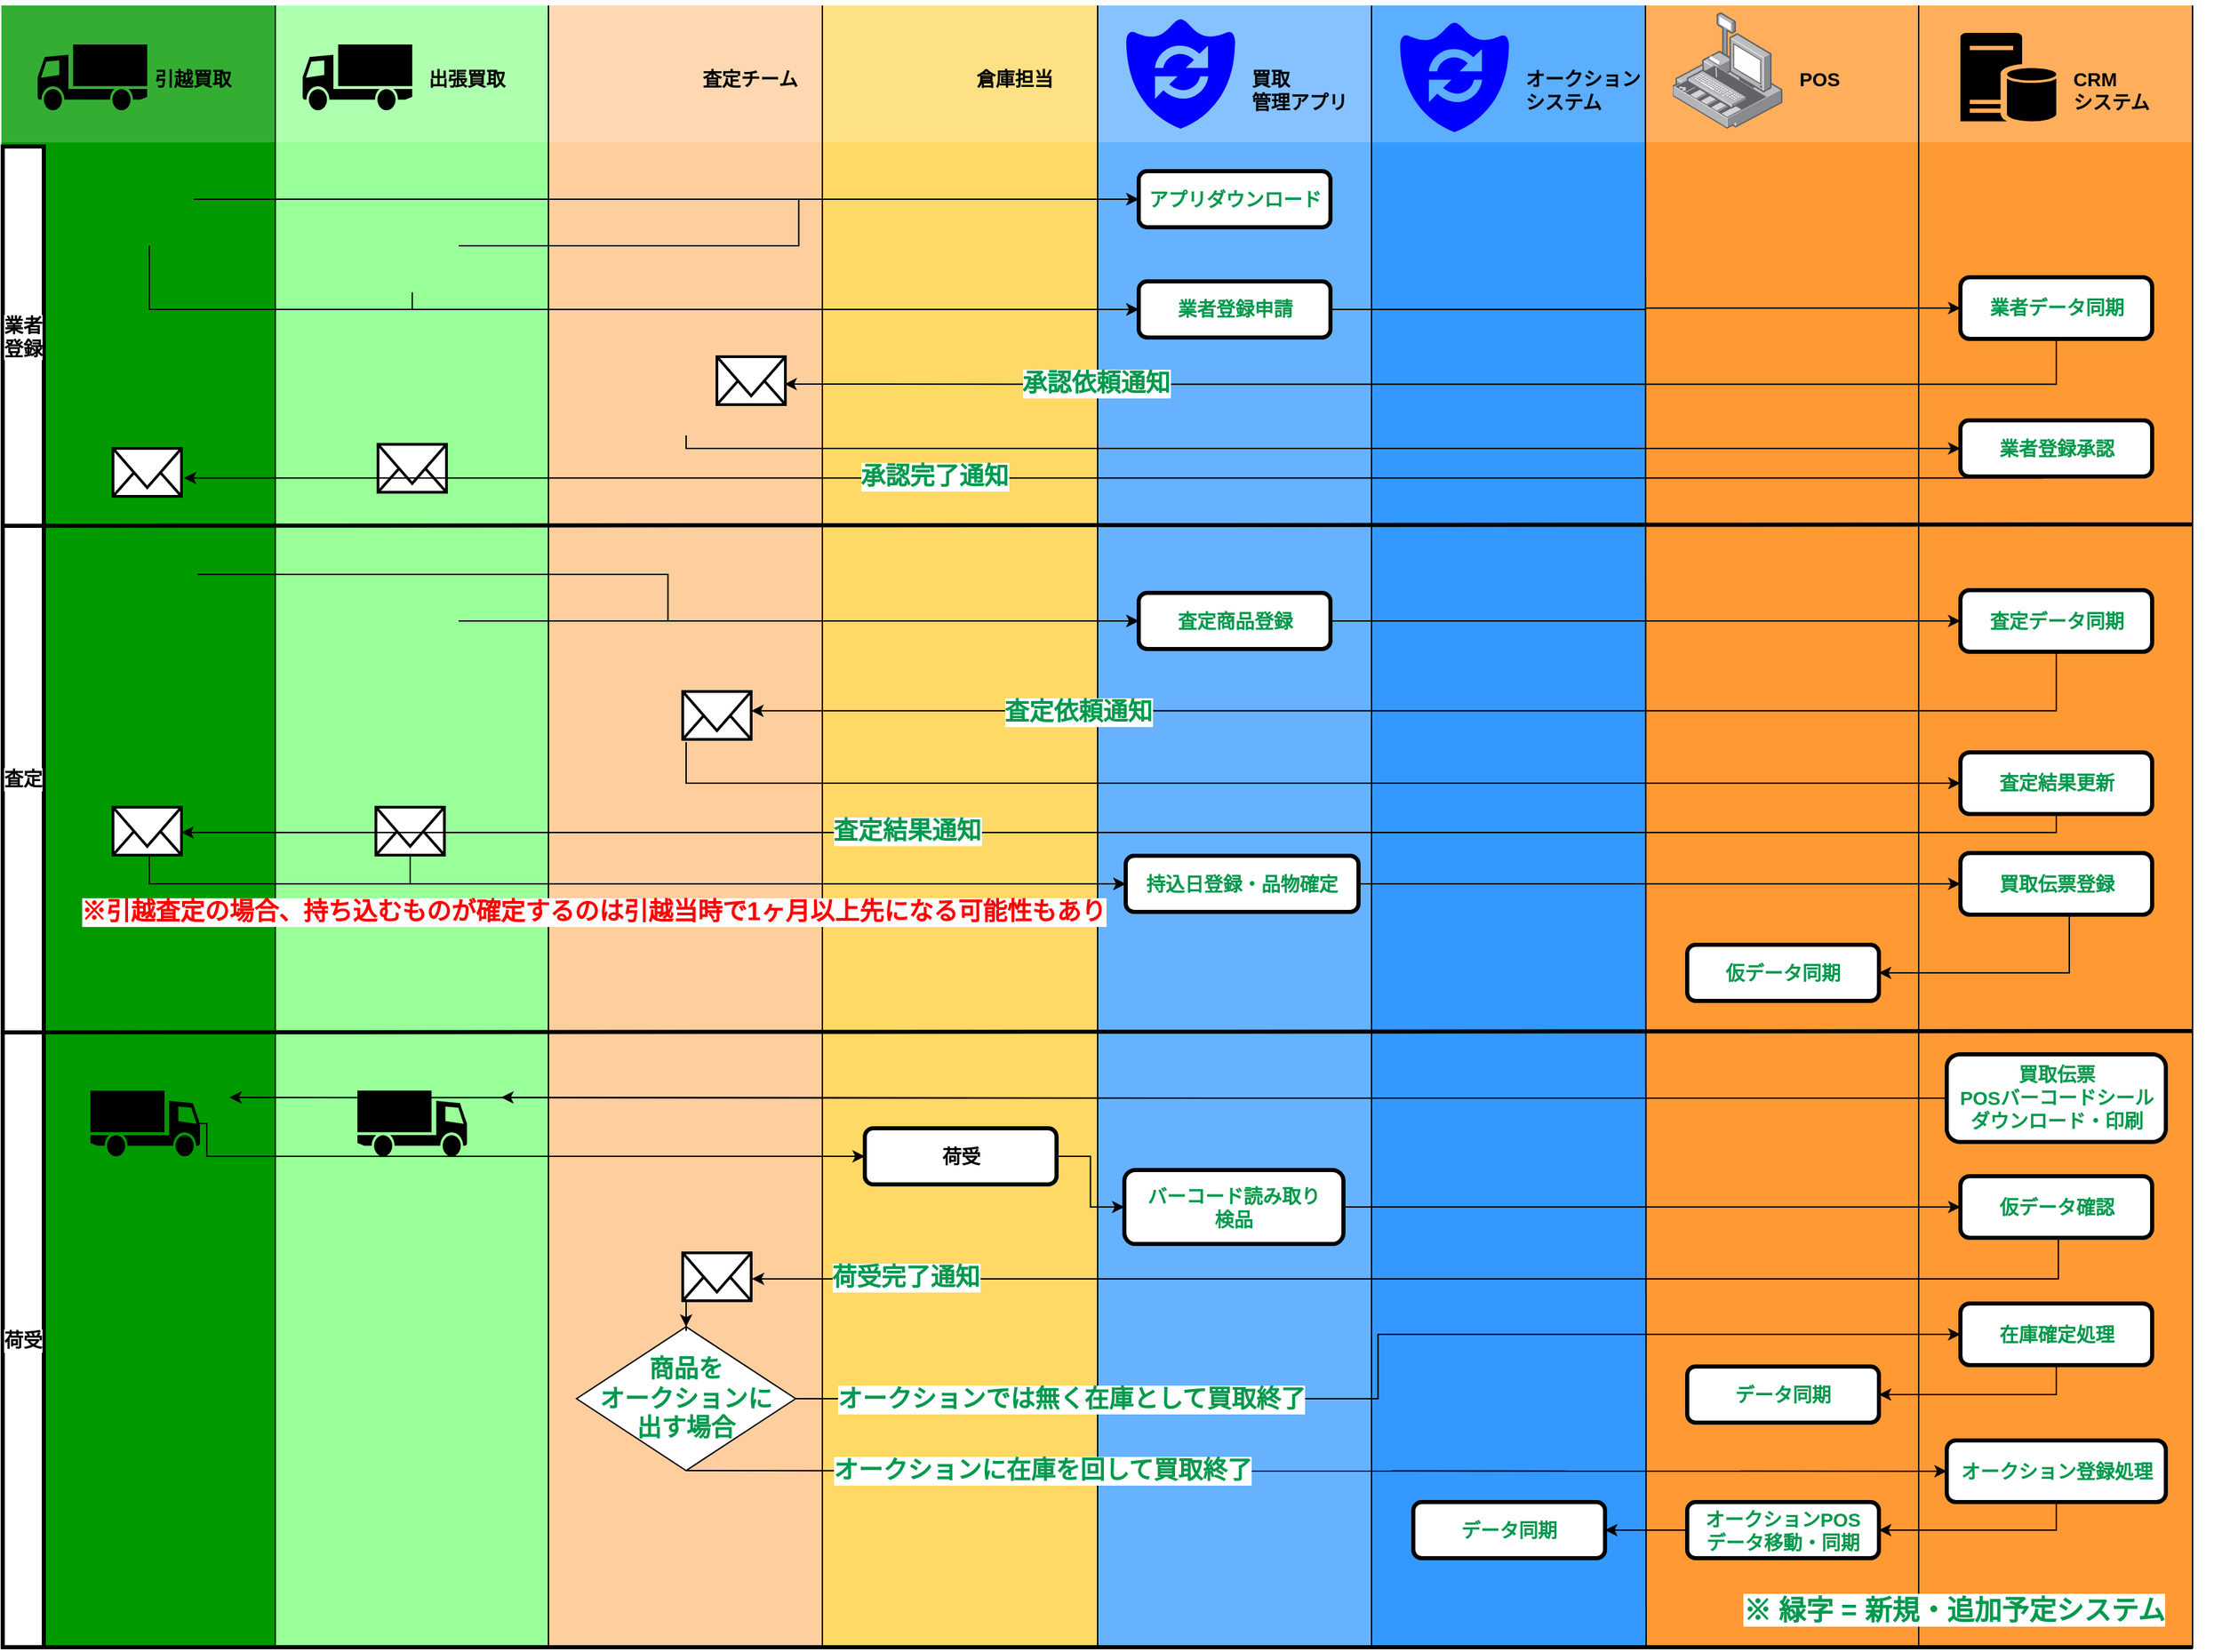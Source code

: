 <mxfile version="11.1.4" type="github"><diagram id="za8MhXIXPKN2aP06DoR2" name="Page-1"><mxGraphModel dx="1577" dy="2720" grid="1" gridSize="10" guides="1" tooltips="1" connect="1" arrows="1" fold="1" page="1" pageScale="1" pageWidth="1169" pageHeight="826" math="0" shadow="0"><root><mxCell id="0"/><mxCell id="1" parent="0"/><mxCell id="djTdqgTqJG-qwQicNYeu-90" value="" style="group" parent="1" vertex="1" connectable="0"><mxGeometry x="1200.5" y="-826" width="238.5" height="1134" as="geometry"/></mxCell><mxCell id="djTdqgTqJG-qwQicNYeu-91" value="" style="whiteSpace=wrap;html=1;labelBackgroundColor=#ffffff;fontSize=14;fontColor=#0000FF;align=left;strokeColor=none;fillColor=#FF9933;" parent="djTdqgTqJG-qwQicNYeu-90" vertex="1"><mxGeometry width="200" height="1200" as="geometry"/></mxCell><mxCell id="djTdqgTqJG-qwQicNYeu-92" value="" style="whiteSpace=wrap;html=1;labelBackgroundColor=#ffffff;fillColor=#FFFFFF;fontSize=14;fontColor=#FFFFFF;align=left;strokeColor=none;opacity=20;" parent="djTdqgTqJG-qwQicNYeu-90" vertex="1"><mxGeometry width="200" height="100" as="geometry"/></mxCell><mxCell id="djTdqgTqJG-qwQicNYeu-93" value="" style="endArrow=none;html=1;fontSize=14;fontColor=#0000FF;" parent="djTdqgTqJG-qwQicNYeu-90" edge="1"><mxGeometry width="50" height="50" relative="1" as="geometry"><mxPoint x="199.5" y="1200" as="sourcePoint"/><mxPoint x="199.5" as="targetPoint"/></mxGeometry></mxCell><mxCell id="djTdqgTqJG-qwQicNYeu-94" value="POS" style="text;html=1;resizable=0;points=[];autosize=1;align=left;verticalAlign=top;spacingTop=-4;fontSize=14;fontColor=#000000;fontStyle=1" parent="djTdqgTqJG-qwQicNYeu-90" vertex="1"><mxGeometry x="110" y="42.5" width="50" height="20" as="geometry"/></mxCell><mxCell id="djTdqgTqJG-qwQicNYeu-95" value="" style="points=[];aspect=fixed;html=1;align=center;shadow=0;dashed=0;image;image=img/lib/allied_telesis/security/POS.svg;fillColor=#009900;fontColor=#000000;fontStyle=1" parent="djTdqgTqJG-qwQicNYeu-90" vertex="1"><mxGeometry x="20" y="5" width="80" height="85" as="geometry"/></mxCell><mxCell id="pEL40fLpuedjzxkIdUx2-95" value="仮データ同期" style="rounded=1;whiteSpace=wrap;html=1;labelBackgroundColor=#ffffff;strokeWidth=3;fillColor=#FFFFFF;gradientColor=none;fontSize=14;fontColor=#00994D;align=center;fontStyle=1" vertex="1" parent="djTdqgTqJG-qwQicNYeu-90"><mxGeometry x="30.5" y="686" width="140" height="41" as="geometry"/></mxCell><mxCell id="pEL40fLpuedjzxkIdUx2-128" value="データ同期" style="rounded=1;whiteSpace=wrap;html=1;labelBackgroundColor=#ffffff;strokeWidth=3;fillColor=#FFFFFF;gradientColor=none;fontSize=14;fontColor=#00994D;align=center;fontStyle=1" vertex="1" parent="djTdqgTqJG-qwQicNYeu-90"><mxGeometry x="30.5" y="994" width="140" height="41" as="geometry"/></mxCell><mxCell id="pEL40fLpuedjzxkIdUx2-134" value="オークションPOS&lt;br&gt;データ移動・同期" style="rounded=1;whiteSpace=wrap;html=1;labelBackgroundColor=#ffffff;strokeWidth=3;fillColor=#FFFFFF;gradientColor=none;fontSize=14;fontColor=#00994D;align=center;fontStyle=1" vertex="1" parent="djTdqgTqJG-qwQicNYeu-90"><mxGeometry x="30.5" y="1093" width="140" height="41" as="geometry"/></mxCell><mxCell id="pEL40fLpuedjzxkIdUx2-1" value="" style="group" vertex="1" connectable="0" parent="1"><mxGeometry x="600" y="-826" width="200" height="1050" as="geometry"/></mxCell><mxCell id="pEL40fLpuedjzxkIdUx2-6" value="" style="endArrow=none;html=1;fontSize=14;fontColor=#0000FF;" edge="1" parent="pEL40fLpuedjzxkIdUx2-1"><mxGeometry width="50" height="50" relative="1" as="geometry"><mxPoint x="400.5" y="825" as="sourcePoint"/><mxPoint x="400.5" as="targetPoint"/></mxGeometry></mxCell><mxCell id="pEL40fLpuedjzxkIdUx2-2" value="" style="whiteSpace=wrap;html=1;labelBackgroundColor=#ffffff;fontSize=14;fontColor=#0000FF;align=left;strokeColor=none;fillColor=#FFD966;" vertex="1" parent="pEL40fLpuedjzxkIdUx2-1"><mxGeometry width="200" height="1200" as="geometry"/></mxCell><mxCell id="pEL40fLpuedjzxkIdUx2-3" value="" style="whiteSpace=wrap;html=1;labelBackgroundColor=#ffffff;fillColor=#FFFFFF;fontSize=14;fontColor=#FFFFFF;align=left;strokeColor=none;opacity=20;" vertex="1" parent="pEL40fLpuedjzxkIdUx2-1"><mxGeometry width="200" height="100" as="geometry"/></mxCell><mxCell id="pEL40fLpuedjzxkIdUx2-4" value="" style="shape=image;html=1;verticalAlign=top;verticalLabelPosition=bottom;labelBackgroundColor=#ffffff;imageAspect=0;aspect=fixed;image=https://cdn3.iconfinder.com/data/icons/whisky-break/90/warehouse-128.png;fontStyle=1;imageBackground=none;" vertex="1" parent="pEL40fLpuedjzxkIdUx2-1"><mxGeometry x="20" y="12.5" width="80" height="80" as="geometry"/></mxCell><mxCell id="pEL40fLpuedjzxkIdUx2-5" value="倉庫担当" style="text;html=1;resizable=0;points=[];autosize=1;align=left;verticalAlign=top;spacingTop=-4;fontSize=14;fontColor=#000000;fontStyle=1" vertex="1" parent="pEL40fLpuedjzxkIdUx2-1"><mxGeometry x="110" y="42.5" width="70" height="20" as="geometry"/></mxCell><mxCell id="djTdqgTqJG-qwQicNYeu-96" value="" style="whiteSpace=wrap;html=1;labelBackgroundColor=#ffffff;fontSize=14;fontColor=#0000FF;align=left;strokeColor=none;fillColor=#3399FF;" parent="1" vertex="1"><mxGeometry x="1001" y="-826" width="200" height="1200" as="geometry"/></mxCell><mxCell id="djTdqgTqJG-qwQicNYeu-212" value="" style="group" parent="1" vertex="1" connectable="0"><mxGeometry x="1400.5" y="-826" width="220" height="1176.5" as="geometry"/></mxCell><mxCell id="djTdqgTqJG-qwQicNYeu-213" value="" style="group" parent="djTdqgTqJG-qwQicNYeu-212" vertex="1" connectable="0"><mxGeometry width="220" height="1176.5" as="geometry"/></mxCell><mxCell id="djTdqgTqJG-qwQicNYeu-214" value="" style="whiteSpace=wrap;html=1;labelBackgroundColor=#ffffff;fontSize=14;fontColor=#0000FF;align=left;strokeColor=none;fillColor=#FF9933;" parent="djTdqgTqJG-qwQicNYeu-213" vertex="1"><mxGeometry width="200" height="1200" as="geometry"/></mxCell><mxCell id="djTdqgTqJG-qwQicNYeu-215" value="" style="whiteSpace=wrap;html=1;labelBackgroundColor=#ffffff;fillColor=#FFFFFF;fontSize=14;fontColor=#FFFFFF;align=left;strokeColor=none;opacity=20;" parent="djTdqgTqJG-qwQicNYeu-213" vertex="1"><mxGeometry width="200" height="100" as="geometry"/></mxCell><mxCell id="djTdqgTqJG-qwQicNYeu-217" value="CRM&lt;br&gt;システム" style="text;html=1;resizable=0;points=[];autosize=1;align=left;verticalAlign=top;spacingTop=-4;fontSize=14;fontColor=#000000;fontStyle=1" parent="djTdqgTqJG-qwQicNYeu-213" vertex="1"><mxGeometry x="110" y="42.5" width="70" height="40" as="geometry"/></mxCell><mxCell id="djTdqgTqJG-qwQicNYeu-218" value="" style="shadow=0;dashed=0;html=1;labelPosition=center;verticalLabelPosition=bottom;verticalAlign=top;align=center;shape=mxgraph.mscae.enterprise.database_server;fillColor=#000000;strokeColor=none;labelBackgroundColor=#ffffff;fontSize=14;fontColor=#000000;" parent="djTdqgTqJG-qwQicNYeu-213" vertex="1"><mxGeometry x="30" y="20" width="70" height="65" as="geometry"/></mxCell><mxCell id="djTdqgTqJG-qwQicNYeu-216" value="" style="endArrow=none;html=1;fontSize=14;fontColor=#0000FF;" parent="djTdqgTqJG-qwQicNYeu-213" edge="1"><mxGeometry width="50" height="50" relative="1" as="geometry"><mxPoint x="199.5" y="1200" as="sourcePoint"/><mxPoint x="199.5" as="targetPoint"/></mxGeometry></mxCell><mxCell id="pEL40fLpuedjzxkIdUx2-40" value="買取伝票登録" style="rounded=1;whiteSpace=wrap;html=1;labelBackgroundColor=#ffffff;strokeWidth=3;fillColor=#FFFFFF;gradientColor=none;fontSize=14;fontColor=#00994D;align=center;fontStyle=1" vertex="1" parent="djTdqgTqJG-qwQicNYeu-213"><mxGeometry x="30" y="619" width="140" height="45" as="geometry"/></mxCell><mxCell id="pEL40fLpuedjzxkIdUx2-42" value="査定データ同期" style="rounded=1;whiteSpace=wrap;html=1;labelBackgroundColor=#ffffff;strokeWidth=3;fillColor=#FFFFFF;gradientColor=none;fontSize=14;fontColor=#00994D;align=center;fontStyle=1" vertex="1" parent="djTdqgTqJG-qwQicNYeu-213"><mxGeometry x="30" y="427" width="140" height="45" as="geometry"/></mxCell><mxCell id="pEL40fLpuedjzxkIdUx2-45" value="査定結果更新" style="rounded=1;whiteSpace=wrap;html=1;labelBackgroundColor=#ffffff;strokeWidth=3;fillColor=#FFFFFF;gradientColor=none;fontSize=14;fontColor=#00994D;align=center;fontStyle=1" vertex="1" parent="djTdqgTqJG-qwQicNYeu-213"><mxGeometry x="30" y="545.5" width="140" height="45" as="geometry"/></mxCell><mxCell id="pEL40fLpuedjzxkIdUx2-65" value="業者データ同期" style="rounded=1;whiteSpace=wrap;html=1;labelBackgroundColor=#ffffff;strokeWidth=3;fillColor=#FFFFFF;gradientColor=none;fontSize=14;fontColor=#00994D;align=center;fontStyle=1" vertex="1" parent="djTdqgTqJG-qwQicNYeu-213"><mxGeometry x="30" y="198.5" width="140" height="45" as="geometry"/></mxCell><mxCell id="pEL40fLpuedjzxkIdUx2-87" value="買取伝票&lt;br&gt;POSバーコードシール&lt;br&gt;ダウンロード・印刷" style="rounded=1;whiteSpace=wrap;html=1;labelBackgroundColor=#ffffff;strokeWidth=3;fillColor=#FFFFFF;gradientColor=none;fontSize=14;fontColor=#00994D;align=center;fontStyle=1" vertex="1" parent="djTdqgTqJG-qwQicNYeu-213"><mxGeometry x="20" y="766" width="160" height="64" as="geometry"/></mxCell><mxCell id="pEL40fLpuedjzxkIdUx2-109" value="仮データ確認" style="rounded=1;whiteSpace=wrap;html=1;labelBackgroundColor=#ffffff;strokeWidth=3;fillColor=#FFFFFF;gradientColor=none;fontSize=14;fontColor=#00994D;align=center;fontStyle=1" vertex="1" parent="djTdqgTqJG-qwQicNYeu-213"><mxGeometry x="30" y="855" width="140" height="45" as="geometry"/></mxCell><mxCell id="pEL40fLpuedjzxkIdUx2-69" value="業者登録承認" style="rounded=1;whiteSpace=wrap;html=1;labelBackgroundColor=#ffffff;strokeWidth=3;fillColor=#FFFFFF;gradientColor=none;fontSize=14;fontColor=#00994D;align=center;fontStyle=1" vertex="1" parent="djTdqgTqJG-qwQicNYeu-213"><mxGeometry x="30" y="303" width="140" height="41" as="geometry"/></mxCell><mxCell id="djTdqgTqJG-qwQicNYeu-372" value="※ 緑字 = 新規・追加予定システム" style="text;html=1;resizable=0;points=[];autosize=1;align=right;verticalAlign=top;spacingTop=-4;fontSize=20;fontColor=#00994D;fontStyle=1;labelBackgroundColor=#ffffff;" parent="djTdqgTqJG-qwQicNYeu-213" vertex="1"><mxGeometry x="-50" y="1156.5" width="230" height="20" as="geometry"/></mxCell><mxCell id="pEL40fLpuedjzxkIdUx2-125" value="在庫確定処理" style="rounded=1;whiteSpace=wrap;html=1;labelBackgroundColor=#ffffff;strokeWidth=3;fillColor=#FFFFFF;gradientColor=none;fontSize=14;fontColor=#00994D;align=center;fontStyle=1" vertex="1" parent="djTdqgTqJG-qwQicNYeu-213"><mxGeometry x="30" y="948" width="140" height="45" as="geometry"/></mxCell><mxCell id="pEL40fLpuedjzxkIdUx2-130" value="オークション登録処理" style="rounded=1;whiteSpace=wrap;html=1;labelBackgroundColor=#ffffff;strokeWidth=3;fillColor=#FFFFFF;gradientColor=none;fontSize=14;fontColor=#00994D;align=center;fontStyle=1" vertex="1" parent="djTdqgTqJG-qwQicNYeu-213"><mxGeometry x="20" y="1048" width="160" height="45" as="geometry"/></mxCell><mxCell id="djTdqgTqJG-qwQicNYeu-97" value="" style="group" parent="1" vertex="1" connectable="0"><mxGeometry x="801" y="-826" width="200" height="780.5" as="geometry"/></mxCell><mxCell id="djTdqgTqJG-qwQicNYeu-98" value="" style="whiteSpace=wrap;html=1;labelBackgroundColor=#ffffff;fontSize=14;fontColor=#0000FF;align=left;strokeColor=none;fillColor=#66B2FF;" parent="djTdqgTqJG-qwQicNYeu-97" vertex="1"><mxGeometry width="200" height="1200" as="geometry"/></mxCell><mxCell id="djTdqgTqJG-qwQicNYeu-99" value="" style="whiteSpace=wrap;html=1;labelBackgroundColor=#ffffff;fillColor=#FFFFFF;fontSize=14;fontColor=#FFFFFF;align=left;strokeColor=none;opacity=20;" parent="djTdqgTqJG-qwQicNYeu-97" vertex="1"><mxGeometry width="200" height="100" as="geometry"/></mxCell><mxCell id="djTdqgTqJG-qwQicNYeu-100" value="" style="pointerEvents=1;shadow=0;dashed=0;html=1;strokeColor=none;labelPosition=center;verticalLabelPosition=bottom;verticalAlign=top;align=center;shape=mxgraph.mscae.oms.system_update;fillColor=#0000FF;fontColor=#009900;fontStyle=1" parent="djTdqgTqJG-qwQicNYeu-97" vertex="1"><mxGeometry x="20" y="10" width="80" height="80" as="geometry"/></mxCell><mxCell id="djTdqgTqJG-qwQicNYeu-101" value="" style="endArrow=none;html=1;fontSize=14;fontColor=#0000FF;" parent="djTdqgTqJG-qwQicNYeu-97" edge="1"><mxGeometry width="50" height="50" relative="1" as="geometry"><mxPoint x="199.5" y="1200" as="sourcePoint"/><mxPoint x="199.5" as="targetPoint"/></mxGeometry></mxCell><mxCell id="djTdqgTqJG-qwQicNYeu-102" value="" style="shape=image;html=1;verticalAlign=top;verticalLabelPosition=bottom;labelBackgroundColor=#ffffff;imageAspect=0;aspect=fixed;image=https://cdn0.iconfinder.com/data/icons/google-material-design-3-0/48/ic_fiber_new_48px-128.png;strokeWidth=3;fillColor=#FFFFFF;gradientColor=none;fontSize=14;fontColor=#FF0000;align=center;" parent="djTdqgTqJG-qwQicNYeu-97" vertex="1"><mxGeometry x="142" y="-3.5" width="56" height="56" as="geometry"/></mxCell><mxCell id="pEL40fLpuedjzxkIdUx2-37" value="持込日登録・品物確定" style="rounded=1;whiteSpace=wrap;html=1;labelBackgroundColor=#ffffff;strokeWidth=3;fillColor=#FFFFFF;gradientColor=none;fontSize=14;fontColor=#00994D;align=center;fontStyle=1" vertex="1" parent="djTdqgTqJG-qwQicNYeu-97"><mxGeometry x="20" y="621" width="170" height="41" as="geometry"/></mxCell><mxCell id="pEL40fLpuedjzxkIdUx2-50" value="アプリダウンロード" style="rounded=1;whiteSpace=wrap;html=1;labelBackgroundColor=#ffffff;strokeWidth=3;fillColor=#FFFFFF;gradientColor=none;fontSize=14;fontColor=#00994D;align=center;fontStyle=1" vertex="1" parent="djTdqgTqJG-qwQicNYeu-97"><mxGeometry x="29.5" y="121" width="140" height="41" as="geometry"/></mxCell><mxCell id="pEL40fLpuedjzxkIdUx2-55" value="業者登録申請" style="rounded=1;whiteSpace=wrap;html=1;labelBackgroundColor=#ffffff;strokeWidth=3;fillColor=#FFFFFF;gradientColor=none;fontSize=14;fontColor=#00994D;align=center;fontStyle=1" vertex="1" parent="djTdqgTqJG-qwQicNYeu-97"><mxGeometry x="29.5" y="201.5" width="140" height="41" as="geometry"/></mxCell><mxCell id="djTdqgTqJG-qwQicNYeu-104" value="" style="group" parent="1" vertex="1" connectable="0"><mxGeometry x="400" y="-826" width="200" height="1105" as="geometry"/></mxCell><mxCell id="djTdqgTqJG-qwQicNYeu-105" value="" style="whiteSpace=wrap;html=1;labelBackgroundColor=#ffffff;fontSize=14;fontColor=#0000FF;align=left;strokeColor=none;fillColor=#FFCE9F;" parent="djTdqgTqJG-qwQicNYeu-104" vertex="1"><mxGeometry width="200" height="1200" as="geometry"/></mxCell><mxCell id="djTdqgTqJG-qwQicNYeu-106" value="" style="whiteSpace=wrap;html=1;labelBackgroundColor=#ffffff;fillColor=#FFFFFF;fontSize=14;fontColor=#FFFFFF;align=left;strokeColor=none;opacity=20;" parent="djTdqgTqJG-qwQicNYeu-104" vertex="1"><mxGeometry width="200" height="100" as="geometry"/></mxCell><mxCell id="djTdqgTqJG-qwQicNYeu-108" value="査定チーム" style="text;html=1;resizable=0;points=[];autosize=1;align=left;verticalAlign=top;spacingTop=-4;fontSize=14;fontColor=#000000;fontStyle=1" parent="djTdqgTqJG-qwQicNYeu-104" vertex="1"><mxGeometry x="110" y="42.5" width="90" height="20" as="geometry"/></mxCell><mxCell id="djTdqgTqJG-qwQicNYeu-109" value="" style="endArrow=none;html=1;fontSize=14;fontColor=#0000FF;" parent="djTdqgTqJG-qwQicNYeu-104" edge="1"><mxGeometry width="50" height="50" relative="1" as="geometry"><mxPoint x="400.5" y="1200" as="sourcePoint"/><mxPoint x="400.5" as="targetPoint"/></mxGeometry></mxCell><mxCell id="pEL40fLpuedjzxkIdUx2-13" value="" style="shape=image;html=1;verticalAlign=top;verticalLabelPosition=bottom;labelBackgroundColor=#ffffff;imageAspect=0;aspect=fixed;image=https://cdn2.iconfinder.com/data/icons/property-agent-real-estate/235/property-agent-010-128.png" vertex="1" parent="djTdqgTqJG-qwQicNYeu-104"><mxGeometry x="38" y="21.5" width="62" height="62" as="geometry"/></mxCell><mxCell id="pEL40fLpuedjzxkIdUx2-19" value="" style="shape=image;html=1;verticalAlign=top;verticalLabelPosition=bottom;labelBackgroundColor=#ffffff;imageAspect=0;aspect=fixed;image=https://cdn4.iconfinder.com/data/icons/ionicons/512/icon-person-128.png;fillColor=#FFCE9F;" vertex="1" parent="djTdqgTqJG-qwQicNYeu-104"><mxGeometry x="66" y="470" width="68" height="68" as="geometry"/></mxCell><mxCell id="MJPMEIE7Na582U3SJGC7-11" value="" style="html=1;verticalLabelPosition=bottom;align=center;labelBackgroundColor=#ffffff;verticalAlign=top;strokeWidth=2;strokeColor=#000000;fillColor=#ffffff;shadow=0;dashed=0;shape=mxgraph.ios7.icons.mail;fontSize=14;fontColor=#000000;" parent="djTdqgTqJG-qwQicNYeu-104" vertex="1"><mxGeometry x="97.5" y="501" width="50" height="35" as="geometry"/></mxCell><mxCell id="pEL40fLpuedjzxkIdUx2-63" value="" style="shape=image;html=1;verticalAlign=top;verticalLabelPosition=bottom;labelBackgroundColor=#ffffff;imageAspect=0;aspect=fixed;image=https://cdn4.iconfinder.com/data/icons/ionicons/512/icon-person-128.png;fillColor=#FFCE9F;" vertex="1" parent="djTdqgTqJG-qwQicNYeu-104"><mxGeometry x="66" y="246" width="68" height="68" as="geometry"/></mxCell><mxCell id="pEL40fLpuedjzxkIdUx2-66" value="" style="html=1;verticalLabelPosition=bottom;align=center;labelBackgroundColor=#ffffff;verticalAlign=top;strokeWidth=2;strokeColor=#000000;fillColor=#ffffff;shadow=0;dashed=0;shape=mxgraph.ios7.icons.mail;fontSize=14;fontColor=#000000;" vertex="1" parent="djTdqgTqJG-qwQicNYeu-104"><mxGeometry x="122.5" y="256.5" width="50" height="35" as="geometry"/></mxCell><mxCell id="pEL40fLpuedjzxkIdUx2-121" value="&lt;b style=&quot;font-size: 18px;&quot;&gt;&lt;font color=&quot;#00994d&quot; style=&quot;font-size: 18px;&quot;&gt;商品を&lt;br style=&quot;font-size: 18px;&quot;&gt;オークションに&lt;br style=&quot;font-size: 18px;&quot;&gt;出す場合&lt;/font&gt;&lt;/b&gt;" style="rhombus;whiteSpace=wrap;html=1;fontSize=18;direction=south;" vertex="1" parent="djTdqgTqJG-qwQicNYeu-104"><mxGeometry x="20" y="965" width="160" height="105" as="geometry"/></mxCell><mxCell id="djTdqgTqJG-qwQicNYeu-110" value="" style="group;fontStyle=1" parent="1" vertex="1" connectable="0"><mxGeometry x="200" y="-826" width="200" height="780.5" as="geometry"/></mxCell><mxCell id="djTdqgTqJG-qwQicNYeu-111" value="" style="whiteSpace=wrap;html=1;labelBackgroundColor=#ffffff;fontSize=14;fontColor=#99FF99;align=left;strokeColor=none;fillColor=#99FF99;" parent="djTdqgTqJG-qwQicNYeu-110" vertex="1"><mxGeometry width="200" height="1200" as="geometry"/></mxCell><mxCell id="djTdqgTqJG-qwQicNYeu-112" value="" style="whiteSpace=wrap;html=1;labelBackgroundColor=#ffffff;fillColor=#FFFFFF;fontSize=14;fontColor=#FFFFFF;align=left;strokeColor=none;opacity=20;" parent="djTdqgTqJG-qwQicNYeu-110" vertex="1"><mxGeometry width="200" height="100" as="geometry"/></mxCell><mxCell id="djTdqgTqJG-qwQicNYeu-113" value="" style="endArrow=none;html=1;fontSize=14;fontColor=#0000FF;" parent="djTdqgTqJG-qwQicNYeu-110" edge="1"><mxGeometry width="50" height="50" relative="1" as="geometry"><mxPoint x="199.5" y="1200" as="sourcePoint"/><mxPoint x="199.5" as="targetPoint"/></mxGeometry></mxCell><mxCell id="djTdqgTqJG-qwQicNYeu-114" value="出張買取" style="text;html=1;resizable=0;points=[];autosize=1;align=left;verticalAlign=top;spacingTop=-4;fontSize=14;fontColor=#000000;fontStyle=1" parent="djTdqgTqJG-qwQicNYeu-110" vertex="1"><mxGeometry x="110" y="42.5" width="70" height="20" as="geometry"/></mxCell><mxCell id="djTdqgTqJG-qwQicNYeu-115" value="" style="shape=mxgraph.signs.transportation.truck_1;html=1;fillColor=#000000;strokeColor=none;verticalLabelPosition=bottom;verticalAlign=top;align=center;labelBackgroundColor=#ffffff;fontSize=14;fontColor=#99FF99;" parent="djTdqgTqJG-qwQicNYeu-110" vertex="1"><mxGeometry x="20" y="28.5" width="80" height="48" as="geometry"/></mxCell><mxCell id="pEL40fLpuedjzxkIdUx2-17" value="" style="shape=image;html=1;verticalAlign=top;verticalLabelPosition=bottom;labelBackgroundColor=#ffffff;imageAspect=0;aspect=fixed;image=https://cdn4.iconfinder.com/data/icons/ionicons/512/icon-person-128.png;fillColor=#FFCE9F;" vertex="1" parent="djTdqgTqJG-qwQicNYeu-110"><mxGeometry x="66" y="415.5" width="68" height="68" as="geometry"/></mxCell><mxCell id="pEL40fLpuedjzxkIdUx2-29" value="" style="html=1;verticalLabelPosition=bottom;align=center;labelBackgroundColor=#ffffff;verticalAlign=top;strokeWidth=2;strokeColor=#000000;fillColor=#ffffff;shadow=0;dashed=0;shape=mxgraph.ios7.icons.mail;fontSize=14;fontColor=#000000;" vertex="1" parent="djTdqgTqJG-qwQicNYeu-110"><mxGeometry x="73.5" y="585.5" width="50" height="35" as="geometry"/></mxCell><mxCell id="pEL40fLpuedjzxkIdUx2-51" value="" style="shape=image;html=1;verticalAlign=top;verticalLabelPosition=bottom;labelBackgroundColor=#ffffff;imageAspect=0;aspect=fixed;image=https://cdn4.iconfinder.com/data/icons/ionicons/512/icon-person-128.png;fillColor=#FFCE9F;" vertex="1" parent="djTdqgTqJG-qwQicNYeu-110"><mxGeometry x="66" y="141.5" width="68" height="68" as="geometry"/></mxCell><mxCell id="pEL40fLpuedjzxkIdUx2-72" value="" style="html=1;verticalLabelPosition=bottom;align=center;labelBackgroundColor=#ffffff;verticalAlign=top;strokeWidth=2;strokeColor=#000000;fillColor=#ffffff;shadow=0;dashed=0;shape=mxgraph.ios7.icons.mail;fontSize=14;fontColor=#000000;" vertex="1" parent="djTdqgTqJG-qwQicNYeu-110"><mxGeometry x="75" y="320.5" width="50" height="35" as="geometry"/></mxCell><mxCell id="pEL40fLpuedjzxkIdUx2-89" value="" style="shape=image;html=1;verticalAlign=top;verticalLabelPosition=bottom;labelBackgroundColor=#ffffff;imageAspect=0;aspect=fixed;image=https://cdn4.iconfinder.com/data/icons/basic-essential/24/18.peper-document-file-sheet-128.png;fillColor=#66B2FF;fontColor=#000000;imageBackground=none;" vertex="1" parent="djTdqgTqJG-qwQicNYeu-110"><mxGeometry x="115" y="772.5" width="50" height="50" as="geometry"/></mxCell><mxCell id="pEL40fLpuedjzxkIdUx2-85" value="" style="shape=mxgraph.signs.transportation.truck_1;html=1;fillColor=#000000;strokeColor=none;verticalLabelPosition=bottom;verticalAlign=top;align=center;labelBackgroundColor=#ffffff;fontSize=14;fontColor=#99FF99;flipV=0;flipH=1;" vertex="1" parent="djTdqgTqJG-qwQicNYeu-110"><mxGeometry x="60" y="792.5" width="80" height="48" as="geometry"/></mxCell><mxCell id="djTdqgTqJG-qwQicNYeu-116" value="" style="group;fontStyle=0;fontColor=#000000;" parent="1" vertex="1" connectable="0"><mxGeometry y="-826" width="213" height="800" as="geometry"/></mxCell><mxCell id="djTdqgTqJG-qwQicNYeu-117" value="" style="whiteSpace=wrap;html=1;labelBackgroundColor=#ffffff;fontSize=14;fontColor=#0000FF;align=left;strokeColor=none;fillColor=#009900;" parent="djTdqgTqJG-qwQicNYeu-116" vertex="1"><mxGeometry width="200" height="1200" as="geometry"/></mxCell><mxCell id="djTdqgTqJG-qwQicNYeu-118" value="" style="whiteSpace=wrap;html=1;labelBackgroundColor=#ffffff;fillColor=#FFFFFF;fontSize=14;fontColor=#FFFFFF;align=left;strokeColor=none;opacity=20;" parent="djTdqgTqJG-qwQicNYeu-116" vertex="1"><mxGeometry width="200" height="100" as="geometry"/></mxCell><mxCell id="djTdqgTqJG-qwQicNYeu-120" value="引越買取" style="text;html=1;resizable=0;points=[];autosize=1;align=left;verticalAlign=top;spacingTop=-4;fontSize=14;fontColor=#000000;fontStyle=1" parent="djTdqgTqJG-qwQicNYeu-116" vertex="1"><mxGeometry x="110" y="42.5" width="70" height="20" as="geometry"/></mxCell><mxCell id="djTdqgTqJG-qwQicNYeu-121" value="" style="endArrow=none;html=1;fontSize=14;fontColor=#0000FF;" parent="djTdqgTqJG-qwQicNYeu-116" edge="1"><mxGeometry width="50" height="50" relative="1" as="geometry"><mxPoint x="200" y="1200" as="sourcePoint"/><mxPoint x="200" as="targetPoint"/></mxGeometry></mxCell><mxCell id="djTdqgTqJG-qwQicNYeu-122" value="査定" style="rounded=0;whiteSpace=wrap;html=1;labelBackgroundColor=#ffffff;strokeWidth=3;fillColor=#FFFFFF;gradientColor=none;fontSize=14;fontColor=#000000;align=center;fontStyle=1;strokeColor=#000000;" parent="djTdqgTqJG-qwQicNYeu-116" vertex="1"><mxGeometry x="1" y="380" width="30" height="370" as="geometry"/></mxCell><mxCell id="djTdqgTqJG-qwQicNYeu-238" value="" style="endArrow=none;html=1;strokeWidth=3;fontSize=18;fontColor=#0000FF;" parent="djTdqgTqJG-qwQicNYeu-116" edge="1"><mxGeometry width="50" height="50" relative="1" as="geometry"><mxPoint x="1" y="1199" as="sourcePoint"/><mxPoint x="1600" y="1199" as="targetPoint"/></mxGeometry></mxCell><mxCell id="yYlB2SCxGwXfoUOvgE8w-1" value="" style="shape=mxgraph.signs.transportation.truck_1;html=1;fillColor=#000000;strokeColor=none;verticalLabelPosition=bottom;verticalAlign=top;align=center;labelBackgroundColor=#ffffff;fontSize=14;fontColor=#99FF99;" parent="djTdqgTqJG-qwQicNYeu-116" vertex="1"><mxGeometry x="26.5" y="28.5" width="80" height="48" as="geometry"/></mxCell><mxCell id="pEL40fLpuedjzxkIdUx2-30" value="" style="html=1;verticalLabelPosition=bottom;align=center;labelBackgroundColor=#ffffff;verticalAlign=top;strokeWidth=2;strokeColor=#000000;fillColor=#ffffff;shadow=0;dashed=0;shape=mxgraph.ios7.icons.mail;fontSize=14;fontColor=#000000;" vertex="1" parent="djTdqgTqJG-qwQicNYeu-116"><mxGeometry x="81.5" y="585.5" width="50" height="35" as="geometry"/></mxCell><mxCell id="pEL40fLpuedjzxkIdUx2-47" value="業者登録" style="rounded=0;whiteSpace=wrap;html=1;labelBackgroundColor=#ffffff;strokeWidth=3;fillColor=#FFFFFF;gradientColor=none;fontSize=14;fontColor=#000000;align=center;fontStyle=1;strokeColor=#000000;" vertex="1" parent="djTdqgTqJG-qwQicNYeu-116"><mxGeometry x="1" y="103" width="30" height="277" as="geometry"/></mxCell><mxCell id="pEL40fLpuedjzxkIdUx2-49" value="" style="shape=image;html=1;verticalAlign=top;verticalLabelPosition=bottom;labelBackgroundColor=#ffffff;imageAspect=0;aspect=fixed;image=https://cdn4.iconfinder.com/data/icons/ionicons/512/icon-person-128.png;fillColor=#FFCE9F;" vertex="1" parent="djTdqgTqJG-qwQicNYeu-116"><mxGeometry x="72.5" y="107.5" width="68" height="68" as="geometry"/></mxCell><mxCell id="pEL40fLpuedjzxkIdUx2-73" value="" style="html=1;verticalLabelPosition=bottom;align=center;labelBackgroundColor=#ffffff;verticalAlign=top;strokeWidth=2;strokeColor=#000000;fillColor=#ffffff;shadow=0;dashed=0;shape=mxgraph.ios7.icons.mail;fontSize=14;fontColor=#000000;" vertex="1" parent="djTdqgTqJG-qwQicNYeu-116"><mxGeometry x="81.5" y="323.5" width="50" height="35" as="geometry"/></mxCell><mxCell id="pEL40fLpuedjzxkIdUx2-88" value="" style="shape=image;html=1;verticalAlign=top;verticalLabelPosition=bottom;labelBackgroundColor=#ffffff;imageAspect=0;aspect=fixed;image=https://cdn4.iconfinder.com/data/icons/basic-essential/24/18.peper-document-file-sheet-128.png;fillColor=#66B2FF;fontColor=#000000;imageBackground=none;" vertex="1" parent="djTdqgTqJG-qwQicNYeu-116"><mxGeometry x="116.5" y="772.5" width="50" height="50" as="geometry"/></mxCell><mxCell id="pEL40fLpuedjzxkIdUx2-83" value="" style="shape=mxgraph.signs.transportation.truck_1;html=1;fillColor=#000000;strokeColor=none;verticalLabelPosition=bottom;verticalAlign=top;align=center;labelBackgroundColor=#ffffff;fontSize=14;fontColor=#99FF99;flipV=0;flipH=1;" vertex="1" parent="djTdqgTqJG-qwQicNYeu-116"><mxGeometry x="65" y="792.5" width="80" height="48" as="geometry"/></mxCell><mxCell id="pEL40fLpuedjzxkIdUx2-23" style="edgeStyle=orthogonalEdgeStyle;rounded=0;orthogonalLoop=1;jettySize=auto;html=1;entryX=1.001;entryY=0.404;entryDx=0;entryDy=0;entryPerimeter=0;exitX=0.5;exitY=1;exitDx=0;exitDy=0;" edge="1" parent="1" source="pEL40fLpuedjzxkIdUx2-42" target="MJPMEIE7Na582U3SJGC7-11"><mxGeometry relative="1" as="geometry"><Array as="points"><mxPoint x="1500" y="-310"/></Array></mxGeometry></mxCell><mxCell id="pEL40fLpuedjzxkIdUx2-24" value="&lt;font style=&quot;font-size: 18px&quot; color=&quot;#00994d&quot;&gt;&lt;b&gt;査定依頼通知&lt;/b&gt;&lt;/font&gt;" style="text;html=1;resizable=0;points=[];align=center;verticalAlign=middle;labelBackgroundColor=#ffffff;" vertex="1" connectable="0" parent="pEL40fLpuedjzxkIdUx2-23"><mxGeometry x="0.588" y="1" relative="1" as="geometry"><mxPoint x="33" y="-0.5" as="offset"/></mxGeometry></mxCell><mxCell id="pEL40fLpuedjzxkIdUx2-43" style="edgeStyle=orthogonalEdgeStyle;rounded=0;orthogonalLoop=1;jettySize=auto;html=1;entryX=0;entryY=0.5;entryDx=0;entryDy=0;" edge="1" parent="1" source="djTdqgTqJG-qwQicNYeu-123" target="pEL40fLpuedjzxkIdUx2-42"><mxGeometry relative="1" as="geometry"/></mxCell><mxCell id="djTdqgTqJG-qwQicNYeu-123" value="査定商品登録" style="rounded=1;whiteSpace=wrap;html=1;labelBackgroundColor=#ffffff;strokeWidth=3;fillColor=#FFFFFF;gradientColor=none;fontSize=14;fontColor=#00994D;align=center;fontStyle=1" parent="1" vertex="1"><mxGeometry x="830.5" y="-397" width="140" height="41" as="geometry"/></mxCell><mxCell id="pEL40fLpuedjzxkIdUx2-12" value="" style="endArrow=none;html=1;fontSize=14;fontColor=#0000FF;" edge="1" parent="1"><mxGeometry width="50" height="50" relative="1" as="geometry"><mxPoint x="599.5" y="374" as="sourcePoint"/><mxPoint x="599.5" y="-826.0" as="targetPoint"/></mxGeometry></mxCell><mxCell id="djTdqgTqJG-qwQicNYeu-125" value="" style="whiteSpace=wrap;html=1;labelBackgroundColor=#ffffff;fillColor=#FFFFFF;fontSize=14;fontColor=#FFFFFF;align=left;strokeColor=none;opacity=20;" parent="1" vertex="1"><mxGeometry x="1001" y="-826" width="200" height="100" as="geometry"/></mxCell><mxCell id="djTdqgTqJG-qwQicNYeu-126" value="" style="endArrow=none;html=1;fontSize=14;fontColor=#0000FF;" parent="1" edge="1"><mxGeometry width="50" height="50" relative="1" as="geometry"><mxPoint x="1201" y="374" as="sourcePoint"/><mxPoint x="1200.5" y="-826" as="targetPoint"/></mxGeometry></mxCell><mxCell id="djTdqgTqJG-qwQicNYeu-129" value="買取&lt;br&gt;管理アプリ" style="text;html=1;resizable=0;points=[];autosize=1;align=left;verticalAlign=top;spacingTop=-4;fontSize=14;fontColor=#000000;fontStyle=1" parent="1" vertex="1"><mxGeometry x="911" y="-783.5" width="90" height="40" as="geometry"/></mxCell><mxCell id="djTdqgTqJG-qwQicNYeu-130" value="オークション&lt;br&gt;システム" style="text;html=1;resizable=0;points=[];autosize=1;align=left;verticalAlign=top;spacingTop=-4;fontSize=14;fontColor=#000000;fontStyle=1" parent="1" vertex="1"><mxGeometry x="1111" y="-783.5" width="100" height="40" as="geometry"/></mxCell><mxCell id="djTdqgTqJG-qwQicNYeu-320" value="" style="shape=image;html=1;verticalAlign=top;verticalLabelPosition=bottom;labelBackgroundColor=#ffffff;imageAspect=0;aspect=fixed;image=https://cdn0.iconfinder.com/data/icons/google-material-design-3-0/48/ic_fiber_new_48px-128.png;strokeWidth=3;fillColor=#FFFFFF;gradientColor=none;fontSize=14;fontColor=#FF0000;align=center;" parent="1" vertex="1"><mxGeometry x="1143" y="-829.5" width="56" height="56" as="geometry"/></mxCell><mxCell id="MJPMEIE7Na582U3SJGC7-5" value="" style="endArrow=none;html=1;strokeWidth=3;fontSize=18;fontColor=#0000FF;" parent="1" edge="1"><mxGeometry width="50" height="50" relative="1" as="geometry"><mxPoint x="1" y="-76" as="sourcePoint"/><mxPoint x="1600" y="-77" as="targetPoint"/></mxGeometry></mxCell><mxCell id="pEL40fLpuedjzxkIdUx2-16" style="edgeStyle=orthogonalEdgeStyle;rounded=0;orthogonalLoop=1;jettySize=auto;html=1;entryX=0;entryY=0.5;entryDx=0;entryDy=0;" edge="1" parent="1" source="pEL40fLpuedjzxkIdUx2-14" target="djTdqgTqJG-qwQicNYeu-123"><mxGeometry relative="1" as="geometry"/></mxCell><mxCell id="pEL40fLpuedjzxkIdUx2-14" value="" style="shape=image;html=1;verticalAlign=top;verticalLabelPosition=bottom;labelBackgroundColor=#ffffff;imageAspect=0;aspect=fixed;image=https://cdn4.iconfinder.com/data/icons/ionicons/512/icon-person-128.png;fillColor=#FFCE9F;" vertex="1" parent="1"><mxGeometry x="75" y="-444.5" width="68" height="68" as="geometry"/></mxCell><mxCell id="pEL40fLpuedjzxkIdUx2-18" style="edgeStyle=orthogonalEdgeStyle;rounded=0;orthogonalLoop=1;jettySize=auto;html=1;entryX=0;entryY=0.5;entryDx=0;entryDy=0;" edge="1" parent="1" source="pEL40fLpuedjzxkIdUx2-17" target="djTdqgTqJG-qwQicNYeu-123"><mxGeometry relative="1" as="geometry"/></mxCell><mxCell id="pEL40fLpuedjzxkIdUx2-28" style="edgeStyle=orthogonalEdgeStyle;rounded=0;orthogonalLoop=1;jettySize=auto;html=1;entryX=0;entryY=0.5;entryDx=0;entryDy=0;" edge="1" parent="1" source="pEL40fLpuedjzxkIdUx2-19" target="pEL40fLpuedjzxkIdUx2-45"><mxGeometry relative="1" as="geometry"><mxPoint x="832" y="-258" as="targetPoint"/><Array as="points"><mxPoint x="500" y="-258"/></Array></mxGeometry></mxCell><mxCell id="pEL40fLpuedjzxkIdUx2-35" style="edgeStyle=orthogonalEdgeStyle;rounded=0;orthogonalLoop=1;jettySize=auto;html=1;exitX=0.5;exitY=1;exitDx=0;exitDy=0;" edge="1" parent="1" source="pEL40fLpuedjzxkIdUx2-45" target="pEL40fLpuedjzxkIdUx2-30"><mxGeometry relative="1" as="geometry"><mxPoint x="900" y="-237.5" as="sourcePoint"/><Array as="points"><mxPoint x="1500" y="-222"/></Array></mxGeometry></mxCell><mxCell id="pEL40fLpuedjzxkIdUx2-36" value="&lt;font style=&quot;font-size: 18px&quot; color=&quot;#00994d&quot;&gt;&lt;b&gt;査定結果通知&lt;/b&gt;&lt;/font&gt;" style="text;html=1;resizable=0;points=[];align=center;verticalAlign=middle;labelBackgroundColor=#ffffff;" vertex="1" connectable="0" parent="pEL40fLpuedjzxkIdUx2-35"><mxGeometry x="0.234" y="-1" relative="1" as="geometry"><mxPoint as="offset"/></mxGeometry></mxCell><mxCell id="pEL40fLpuedjzxkIdUx2-38" style="edgeStyle=orthogonalEdgeStyle;rounded=0;orthogonalLoop=1;jettySize=auto;html=1;entryX=0;entryY=0.5;entryDx=0;entryDy=0;" edge="1" parent="1" source="pEL40fLpuedjzxkIdUx2-29" target="pEL40fLpuedjzxkIdUx2-37"><mxGeometry relative="1" as="geometry"><Array as="points"><mxPoint x="299" y="-185"/></Array></mxGeometry></mxCell><mxCell id="pEL40fLpuedjzxkIdUx2-39" style="edgeStyle=orthogonalEdgeStyle;rounded=0;orthogonalLoop=1;jettySize=auto;html=1;entryX=0;entryY=0.5;entryDx=0;entryDy=0;" edge="1" parent="1" source="pEL40fLpuedjzxkIdUx2-30" target="pEL40fLpuedjzxkIdUx2-37"><mxGeometry relative="1" as="geometry"><Array as="points"><mxPoint x="108" y="-185"/></Array></mxGeometry></mxCell><mxCell id="pEL40fLpuedjzxkIdUx2-94" value="&lt;b&gt;&lt;font color=&quot;#ff0000&quot; style=&quot;font-size: 18px&quot;&gt;※引越査定の場合、持ち込むものが確定するのは引越当時で1ヶ月以上先になる可能性もあり&lt;/font&gt;&lt;/b&gt;" style="text;html=1;resizable=0;points=[];align=center;verticalAlign=middle;labelBackgroundColor=#ffffff;fontColor=#000000;" vertex="1" connectable="0" parent="pEL40fLpuedjzxkIdUx2-39"><mxGeometry x="0.157" relative="1" as="geometry"><mxPoint x="-80" y="20" as="offset"/></mxGeometry></mxCell><mxCell id="pEL40fLpuedjzxkIdUx2-41" style="edgeStyle=orthogonalEdgeStyle;rounded=0;orthogonalLoop=1;jettySize=auto;html=1;entryX=0;entryY=0.5;entryDx=0;entryDy=0;" edge="1" parent="1" source="pEL40fLpuedjzxkIdUx2-37" target="pEL40fLpuedjzxkIdUx2-40"><mxGeometry relative="1" as="geometry"/></mxCell><mxCell id="pEL40fLpuedjzxkIdUx2-48" value="" style="endArrow=none;html=1;strokeWidth=3;fontSize=18;fontColor=#0000FF;" edge="1" parent="1"><mxGeometry width="50" height="50" relative="1" as="geometry"><mxPoint x="1" y="-446" as="sourcePoint"/><mxPoint x="1600" y="-447.0" as="targetPoint"/></mxGeometry></mxCell><mxCell id="pEL40fLpuedjzxkIdUx2-52" style="edgeStyle=orthogonalEdgeStyle;rounded=0;orthogonalLoop=1;jettySize=auto;html=1;entryX=0;entryY=0.5;entryDx=0;entryDy=0;" edge="1" parent="1" source="pEL40fLpuedjzxkIdUx2-49" target="pEL40fLpuedjzxkIdUx2-50"><mxGeometry relative="1" as="geometry"/></mxCell><mxCell id="pEL40fLpuedjzxkIdUx2-54" style="edgeStyle=orthogonalEdgeStyle;rounded=0;orthogonalLoop=1;jettySize=auto;html=1;entryX=0;entryY=0.5;entryDx=0;entryDy=0;" edge="1" parent="1" source="pEL40fLpuedjzxkIdUx2-51" target="pEL40fLpuedjzxkIdUx2-50"><mxGeometry relative="1" as="geometry"/></mxCell><mxCell id="pEL40fLpuedjzxkIdUx2-58" style="edgeStyle=orthogonalEdgeStyle;rounded=0;orthogonalLoop=1;jettySize=auto;html=1;" edge="1" parent="1" source="pEL40fLpuedjzxkIdUx2-51" target="pEL40fLpuedjzxkIdUx2-55"><mxGeometry relative="1" as="geometry"><Array as="points"><mxPoint x="300" y="-604"/></Array></mxGeometry></mxCell><mxCell id="pEL40fLpuedjzxkIdUx2-60" style="edgeStyle=orthogonalEdgeStyle;rounded=0;orthogonalLoop=1;jettySize=auto;html=1;entryX=0;entryY=0.5;entryDx=0;entryDy=0;" edge="1" parent="1" source="pEL40fLpuedjzxkIdUx2-49" target="pEL40fLpuedjzxkIdUx2-55"><mxGeometry relative="1" as="geometry"><Array as="points"><mxPoint x="108" y="-604"/></Array></mxGeometry></mxCell><mxCell id="pEL40fLpuedjzxkIdUx2-67" style="edgeStyle=orthogonalEdgeStyle;rounded=0;orthogonalLoop=1;jettySize=auto;html=1;entryX=0.987;entryY=0.573;entryDx=0;entryDy=0;entryPerimeter=0;exitX=0.5;exitY=1;exitDx=0;exitDy=0;" edge="1" parent="1" source="pEL40fLpuedjzxkIdUx2-65" target="pEL40fLpuedjzxkIdUx2-66"><mxGeometry relative="1" as="geometry"><Array as="points"><mxPoint x="1500" y="-550"/></Array></mxGeometry></mxCell><mxCell id="pEL40fLpuedjzxkIdUx2-68" value="&lt;b&gt;&lt;font color=&quot;#00994d&quot; style=&quot;font-size: 18px&quot;&gt;承認依頼通知&lt;/font&gt;&lt;/b&gt;" style="text;html=1;resizable=0;points=[];align=center;verticalAlign=middle;labelBackgroundColor=#ffffff;" vertex="1" connectable="0" parent="pEL40fLpuedjzxkIdUx2-67"><mxGeometry x="0.535" y="-1" relative="1" as="geometry"><mxPoint x="3" as="offset"/></mxGeometry></mxCell><mxCell id="pEL40fLpuedjzxkIdUx2-74" style="edgeStyle=orthogonalEdgeStyle;rounded=0;orthogonalLoop=1;jettySize=auto;html=1;entryX=1.036;entryY=0.618;entryDx=0;entryDy=0;entryPerimeter=0;" edge="1" parent="1" source="pEL40fLpuedjzxkIdUx2-69" target="pEL40fLpuedjzxkIdUx2-73"><mxGeometry relative="1" as="geometry"><Array as="points"><mxPoint x="1490" y="-480"/></Array></mxGeometry></mxCell><mxCell id="pEL40fLpuedjzxkIdUx2-76" value="&lt;b&gt;&lt;font color=&quot;#00994d&quot; style=&quot;font-size: 18px&quot;&gt;承認完了通知&lt;/font&gt;&lt;/b&gt;" style="text;html=1;resizable=0;points=[];align=center;verticalAlign=middle;labelBackgroundColor=#ffffff;" vertex="1" connectable="0" parent="pEL40fLpuedjzxkIdUx2-74"><mxGeometry x="0.252" relative="1" as="geometry"><mxPoint x="40" y="-1" as="offset"/></mxGeometry></mxCell><mxCell id="pEL40fLpuedjzxkIdUx2-81" value="" style="pointerEvents=1;shadow=0;dashed=0;html=1;strokeColor=none;labelPosition=center;verticalLabelPosition=bottom;verticalAlign=top;align=center;shape=mxgraph.mscae.oms.system_update;fillColor=#0000FF;fontColor=#009900;fontStyle=1" vertex="1" parent="1"><mxGeometry x="1021" y="-813.5" width="80" height="80" as="geometry"/></mxCell><mxCell id="pEL40fLpuedjzxkIdUx2-82" value="荷受" style="rounded=0;whiteSpace=wrap;html=1;labelBackgroundColor=#ffffff;strokeWidth=3;fillColor=#FFFFFF;gradientColor=none;fontSize=14;fontColor=#000000;align=center;fontStyle=1;strokeColor=#000000;" vertex="1" parent="1"><mxGeometry x="1" y="-76" width="30" height="449" as="geometry"/></mxCell><mxCell id="pEL40fLpuedjzxkIdUx2-108" style="edgeStyle=orthogonalEdgeStyle;rounded=0;orthogonalLoop=1;jettySize=auto;html=1;fontColor=#00994D;" edge="1" parent="1" source="pEL40fLpuedjzxkIdUx2-84" target="pEL40fLpuedjzxkIdUx2-93"><mxGeometry relative="1" as="geometry"/></mxCell><mxCell id="pEL40fLpuedjzxkIdUx2-84" value="荷受" style="rounded=1;whiteSpace=wrap;html=1;labelBackgroundColor=#ffffff;strokeWidth=3;fillColor=#FFFFFF;gradientColor=none;fontSize=14;fontColor=#000000;align=center;fontStyle=1" vertex="1" parent="1"><mxGeometry x="630.5" y="-6" width="140" height="41" as="geometry"/></mxCell><mxCell id="pEL40fLpuedjzxkIdUx2-92" style="edgeStyle=orthogonalEdgeStyle;rounded=0;orthogonalLoop=1;jettySize=auto;html=1;entryX=0;entryY=0.5;entryDx=0;entryDy=0;fontColor=#000000;" edge="1" parent="1" source="pEL40fLpuedjzxkIdUx2-83" target="pEL40fLpuedjzxkIdUx2-84"><mxGeometry relative="1" as="geometry"><Array as="points"><mxPoint x="150" y="-10"/><mxPoint x="150" y="15"/></Array></mxGeometry></mxCell><mxCell id="pEL40fLpuedjzxkIdUx2-110" style="edgeStyle=orthogonalEdgeStyle;rounded=0;orthogonalLoop=1;jettySize=auto;html=1;fontColor=#00994D;" edge="1" parent="1" source="pEL40fLpuedjzxkIdUx2-93" target="pEL40fLpuedjzxkIdUx2-109"><mxGeometry relative="1" as="geometry"/></mxCell><mxCell id="pEL40fLpuedjzxkIdUx2-93" value="バーコード読み取り&lt;br&gt;検品" style="rounded=1;whiteSpace=wrap;html=1;labelBackgroundColor=#ffffff;strokeWidth=3;fillColor=#FFFFFF;gradientColor=none;fontSize=14;fontColor=#00994D;align=center;fontStyle=1" vertex="1" parent="1"><mxGeometry x="820" y="24.5" width="160" height="54" as="geometry"/></mxCell><mxCell id="pEL40fLpuedjzxkIdUx2-97" style="edgeStyle=orthogonalEdgeStyle;rounded=0;orthogonalLoop=1;jettySize=auto;html=1;entryX=1;entryY=0.5;entryDx=0;entryDy=0;fontColor=#00994D;" edge="1" parent="1" source="pEL40fLpuedjzxkIdUx2-40" target="pEL40fLpuedjzxkIdUx2-95"><mxGeometry relative="1" as="geometry"><Array as="points"><mxPoint x="1510" y="-120"/></Array></mxGeometry></mxCell><mxCell id="pEL40fLpuedjzxkIdUx2-104" style="edgeStyle=orthogonalEdgeStyle;rounded=0;orthogonalLoop=1;jettySize=auto;html=1;fontColor=#00994D;" edge="1" parent="1" source="pEL40fLpuedjzxkIdUx2-87" target="pEL40fLpuedjzxkIdUx2-89"><mxGeometry relative="1" as="geometry"/></mxCell><mxCell id="pEL40fLpuedjzxkIdUx2-105" style="edgeStyle=orthogonalEdgeStyle;rounded=0;orthogonalLoop=1;jettySize=auto;html=1;fontColor=#00994D;" edge="1" parent="1" source="pEL40fLpuedjzxkIdUx2-87" target="pEL40fLpuedjzxkIdUx2-88"><mxGeometry relative="1" as="geometry"/></mxCell><mxCell id="pEL40fLpuedjzxkIdUx2-124" style="edgeStyle=orthogonalEdgeStyle;rounded=0;orthogonalLoop=1;jettySize=auto;html=1;fontSize=18;fontColor=#00994D;" edge="1" parent="1" source="pEL40fLpuedjzxkIdUx2-111" target="pEL40fLpuedjzxkIdUx2-121"><mxGeometry relative="1" as="geometry"/></mxCell><mxCell id="pEL40fLpuedjzxkIdUx2-111" value="" style="shape=image;html=1;verticalAlign=top;verticalLabelPosition=bottom;labelBackgroundColor=#ffffff;imageAspect=0;aspect=fixed;image=https://cdn4.iconfinder.com/data/icons/ionicons/512/icon-person-128.png;fillColor=#FFCE9F;" vertex="1" parent="1"><mxGeometry x="466" y="54" width="68" height="68" as="geometry"/></mxCell><mxCell id="pEL40fLpuedjzxkIdUx2-112" value="" style="html=1;verticalLabelPosition=bottom;align=center;labelBackgroundColor=#ffffff;verticalAlign=top;strokeWidth=2;strokeColor=#000000;fillColor=#ffffff;shadow=0;dashed=0;shape=mxgraph.ios7.icons.mail;fontSize=14;fontColor=#000000;" vertex="1" parent="1"><mxGeometry x="497.5" y="85" width="50" height="35" as="geometry"/></mxCell><mxCell id="pEL40fLpuedjzxkIdUx2-113" style="edgeStyle=orthogonalEdgeStyle;rounded=0;orthogonalLoop=1;jettySize=auto;html=1;entryX=1.01;entryY=0.543;entryDx=0;entryDy=0;entryPerimeter=0;fontColor=#00994D;" edge="1" parent="1" source="pEL40fLpuedjzxkIdUx2-109" target="pEL40fLpuedjzxkIdUx2-112"><mxGeometry relative="1" as="geometry"><Array as="points"><mxPoint x="1502" y="104"/></Array></mxGeometry></mxCell><mxCell id="pEL40fLpuedjzxkIdUx2-116" value="&lt;b&gt;&lt;font style=&quot;font-size: 18px&quot;&gt;荷受完了通知&lt;/font&gt;&lt;/b&gt;" style="text;html=1;resizable=0;points=[];align=center;verticalAlign=middle;labelBackgroundColor=#ffffff;fontColor=#00994D;" vertex="1" connectable="0" parent="pEL40fLpuedjzxkIdUx2-113"><mxGeometry x="0.821" relative="1" as="geometry"><mxPoint x="24" y="-1.5" as="offset"/></mxGeometry></mxCell><mxCell id="pEL40fLpuedjzxkIdUx2-114" style="edgeStyle=orthogonalEdgeStyle;rounded=0;orthogonalLoop=1;jettySize=auto;html=1;entryX=0;entryY=0.5;entryDx=0;entryDy=0;fontColor=#00994D;" edge="1" parent="1" source="pEL40fLpuedjzxkIdUx2-55" target="pEL40fLpuedjzxkIdUx2-65"><mxGeometry relative="1" as="geometry"/></mxCell><mxCell id="pEL40fLpuedjzxkIdUx2-115" style="edgeStyle=orthogonalEdgeStyle;rounded=0;orthogonalLoop=1;jettySize=auto;html=1;entryX=0;entryY=0.5;entryDx=0;entryDy=0;fontColor=#00994D;" edge="1" parent="1" source="pEL40fLpuedjzxkIdUx2-63" target="pEL40fLpuedjzxkIdUx2-69"><mxGeometry relative="1" as="geometry"><Array as="points"><mxPoint x="500" y="-502"/></Array></mxGeometry></mxCell><mxCell id="pEL40fLpuedjzxkIdUx2-126" style="edgeStyle=orthogonalEdgeStyle;rounded=0;orthogonalLoop=1;jettySize=auto;html=1;entryX=0;entryY=0.5;entryDx=0;entryDy=0;fontSize=18;fontColor=#00994D;" edge="1" parent="1" source="pEL40fLpuedjzxkIdUx2-121" target="pEL40fLpuedjzxkIdUx2-125"><mxGeometry relative="1" as="geometry"/></mxCell><mxCell id="pEL40fLpuedjzxkIdUx2-127" value="&lt;b&gt;オークションでは無く在庫として買取終了&lt;/b&gt;" style="text;html=1;resizable=0;points=[];align=center;verticalAlign=middle;labelBackgroundColor=#ffffff;fontSize=18;fontColor=#00994D;" vertex="1" connectable="0" parent="pEL40fLpuedjzxkIdUx2-126"><mxGeometry x="-0.762" y="-2" relative="1" as="geometry"><mxPoint x="94" y="-1.5" as="offset"/></mxGeometry></mxCell><mxCell id="pEL40fLpuedjzxkIdUx2-131" style="edgeStyle=orthogonalEdgeStyle;rounded=0;orthogonalLoop=1;jettySize=auto;html=1;entryX=1;entryY=0.5;entryDx=0;entryDy=0;fontSize=18;fontColor=#00994D;" edge="1" parent="1" source="pEL40fLpuedjzxkIdUx2-125" target="pEL40fLpuedjzxkIdUx2-128"><mxGeometry relative="1" as="geometry"><Array as="points"><mxPoint x="1501" y="188"/></Array></mxGeometry></mxCell><mxCell id="pEL40fLpuedjzxkIdUx2-132" style="edgeStyle=orthogonalEdgeStyle;rounded=0;orthogonalLoop=1;jettySize=auto;html=1;entryX=0;entryY=0.5;entryDx=0;entryDy=0;fontSize=18;fontColor=#00994D;" edge="1" parent="1" source="pEL40fLpuedjzxkIdUx2-121" target="pEL40fLpuedjzxkIdUx2-130"><mxGeometry relative="1" as="geometry"><Array as="points"><mxPoint x="500" y="245"/></Array></mxGeometry></mxCell><mxCell id="pEL40fLpuedjzxkIdUx2-133" value="オークションに在庫を回して買取終了" style="text;html=1;resizable=0;points=[];align=center;verticalAlign=middle;labelBackgroundColor=#ffffff;fontSize=18;fontColor=#00994D;fontStyle=1" vertex="1" connectable="0" parent="pEL40fLpuedjzxkIdUx2-132"><mxGeometry x="-0.676" y="-2" relative="1" as="geometry"><mxPoint x="111.5" y="-2.5" as="offset"/></mxGeometry></mxCell><mxCell id="pEL40fLpuedjzxkIdUx2-135" style="edgeStyle=orthogonalEdgeStyle;rounded=0;orthogonalLoop=1;jettySize=auto;html=1;entryX=1;entryY=0.5;entryDx=0;entryDy=0;fontSize=18;fontColor=#00994D;" edge="1" parent="1" source="pEL40fLpuedjzxkIdUx2-130" target="pEL40fLpuedjzxkIdUx2-134"><mxGeometry relative="1" as="geometry"><Array as="points"><mxPoint x="1501" y="288"/></Array></mxGeometry></mxCell><mxCell id="pEL40fLpuedjzxkIdUx2-136" value="データ同期" style="rounded=1;whiteSpace=wrap;html=1;labelBackgroundColor=#ffffff;strokeWidth=3;fillColor=#FFFFFF;gradientColor=none;fontSize=14;fontColor=#00994D;align=center;fontStyle=1" vertex="1" parent="1"><mxGeometry x="1031" y="267" width="140" height="41" as="geometry"/></mxCell><mxCell id="pEL40fLpuedjzxkIdUx2-137" style="edgeStyle=orthogonalEdgeStyle;rounded=0;orthogonalLoop=1;jettySize=auto;html=1;entryX=1;entryY=0.5;entryDx=0;entryDy=0;fontSize=18;fontColor=#00994D;" edge="1" parent="1" source="pEL40fLpuedjzxkIdUx2-134" target="pEL40fLpuedjzxkIdUx2-136"><mxGeometry relative="1" as="geometry"/></mxCell></root></mxGraphModel></diagram></mxfile>